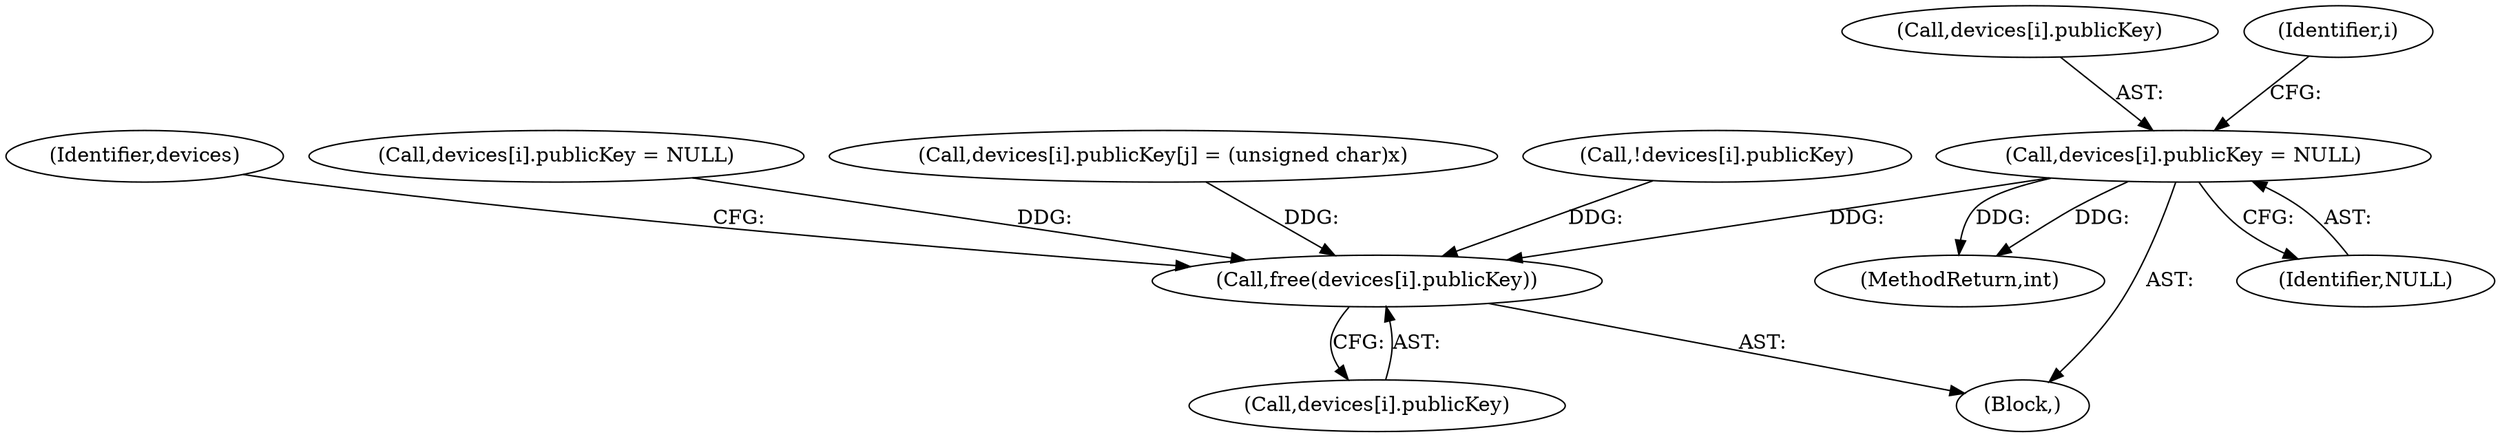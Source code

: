 digraph "0_pam-u2f_18b1914e32b74ff52000f10e97067e841e5fff62_1@array" {
"1000699" [label="(Call,devices[i].publicKey = NULL)"];
"1000686" [label="(Call,free(devices[i].publicKey))"];
"1000695" [label="(Identifier,devices)"];
"1000700" [label="(Call,devices[i].publicKey)"];
"1000678" [label="(Identifier,i)"];
"1000679" [label="(Block,)"];
"1000686" [label="(Call,free(devices[i].publicKey))"];
"1000705" [label="(Identifier,NULL)"];
"1000687" [label="(Call,devices[i].publicKey)"];
"1000450" [label="(Call,devices[i].publicKey = NULL)"];
"1000732" [label="(MethodReturn,int)"];
"1000643" [label="(Call,devices[i].publicKey[j] = (unsigned char)x)"];
"1000699" [label="(Call,devices[i].publicKey = NULL)"];
"1000594" [label="(Call,!devices[i].publicKey)"];
"1000699" -> "1000679"  [label="AST: "];
"1000699" -> "1000705"  [label="CFG: "];
"1000700" -> "1000699"  [label="AST: "];
"1000705" -> "1000699"  [label="AST: "];
"1000678" -> "1000699"  [label="CFG: "];
"1000699" -> "1000732"  [label="DDG: "];
"1000699" -> "1000732"  [label="DDG: "];
"1000699" -> "1000686"  [label="DDG: "];
"1000686" -> "1000679"  [label="AST: "];
"1000686" -> "1000687"  [label="CFG: "];
"1000687" -> "1000686"  [label="AST: "];
"1000695" -> "1000686"  [label="CFG: "];
"1000594" -> "1000686"  [label="DDG: "];
"1000643" -> "1000686"  [label="DDG: "];
"1000450" -> "1000686"  [label="DDG: "];
}
